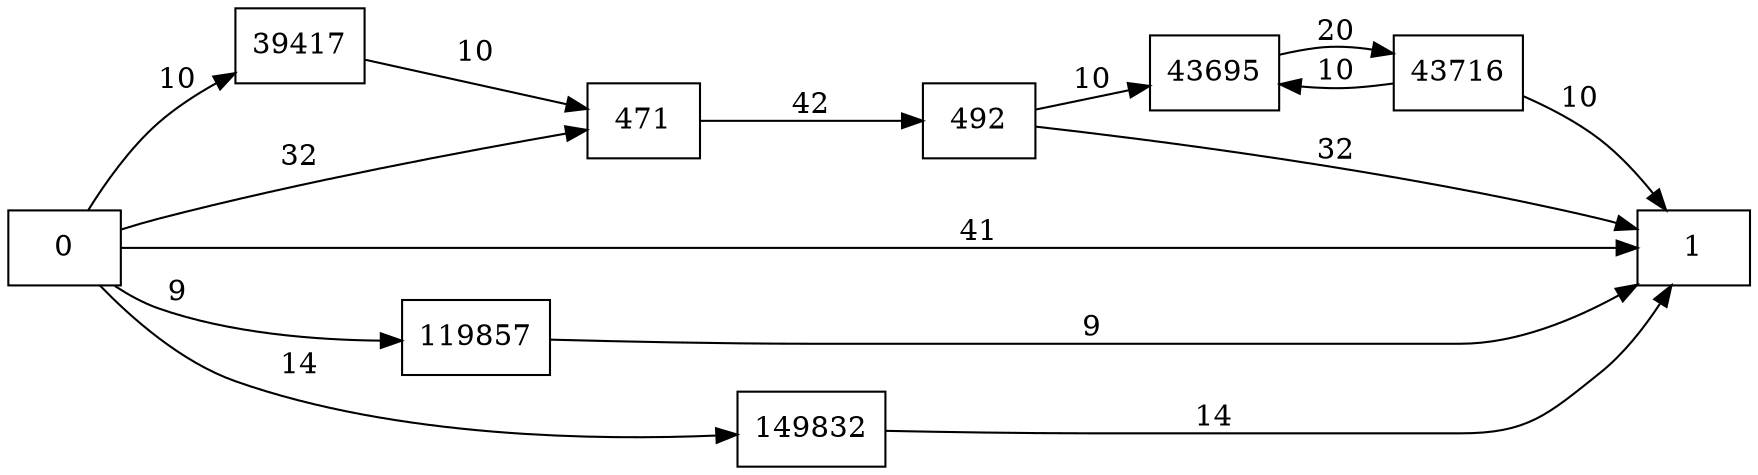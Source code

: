 digraph {
	graph [rankdir=LR]
	node [shape=rectangle]
	471 -> 492 [label=42]
	492 -> 1 [label=32]
	492 -> 43695 [label=10]
	39417 -> 471 [label=10]
	43695 -> 43716 [label=20]
	43716 -> 43695 [label=10]
	43716 -> 1 [label=10]
	119857 -> 1 [label=9]
	149832 -> 1 [label=14]
	0 -> 471 [label=32]
	0 -> 39417 [label=10]
	0 -> 1 [label=41]
	0 -> 119857 [label=9]
	0 -> 149832 [label=14]
}

